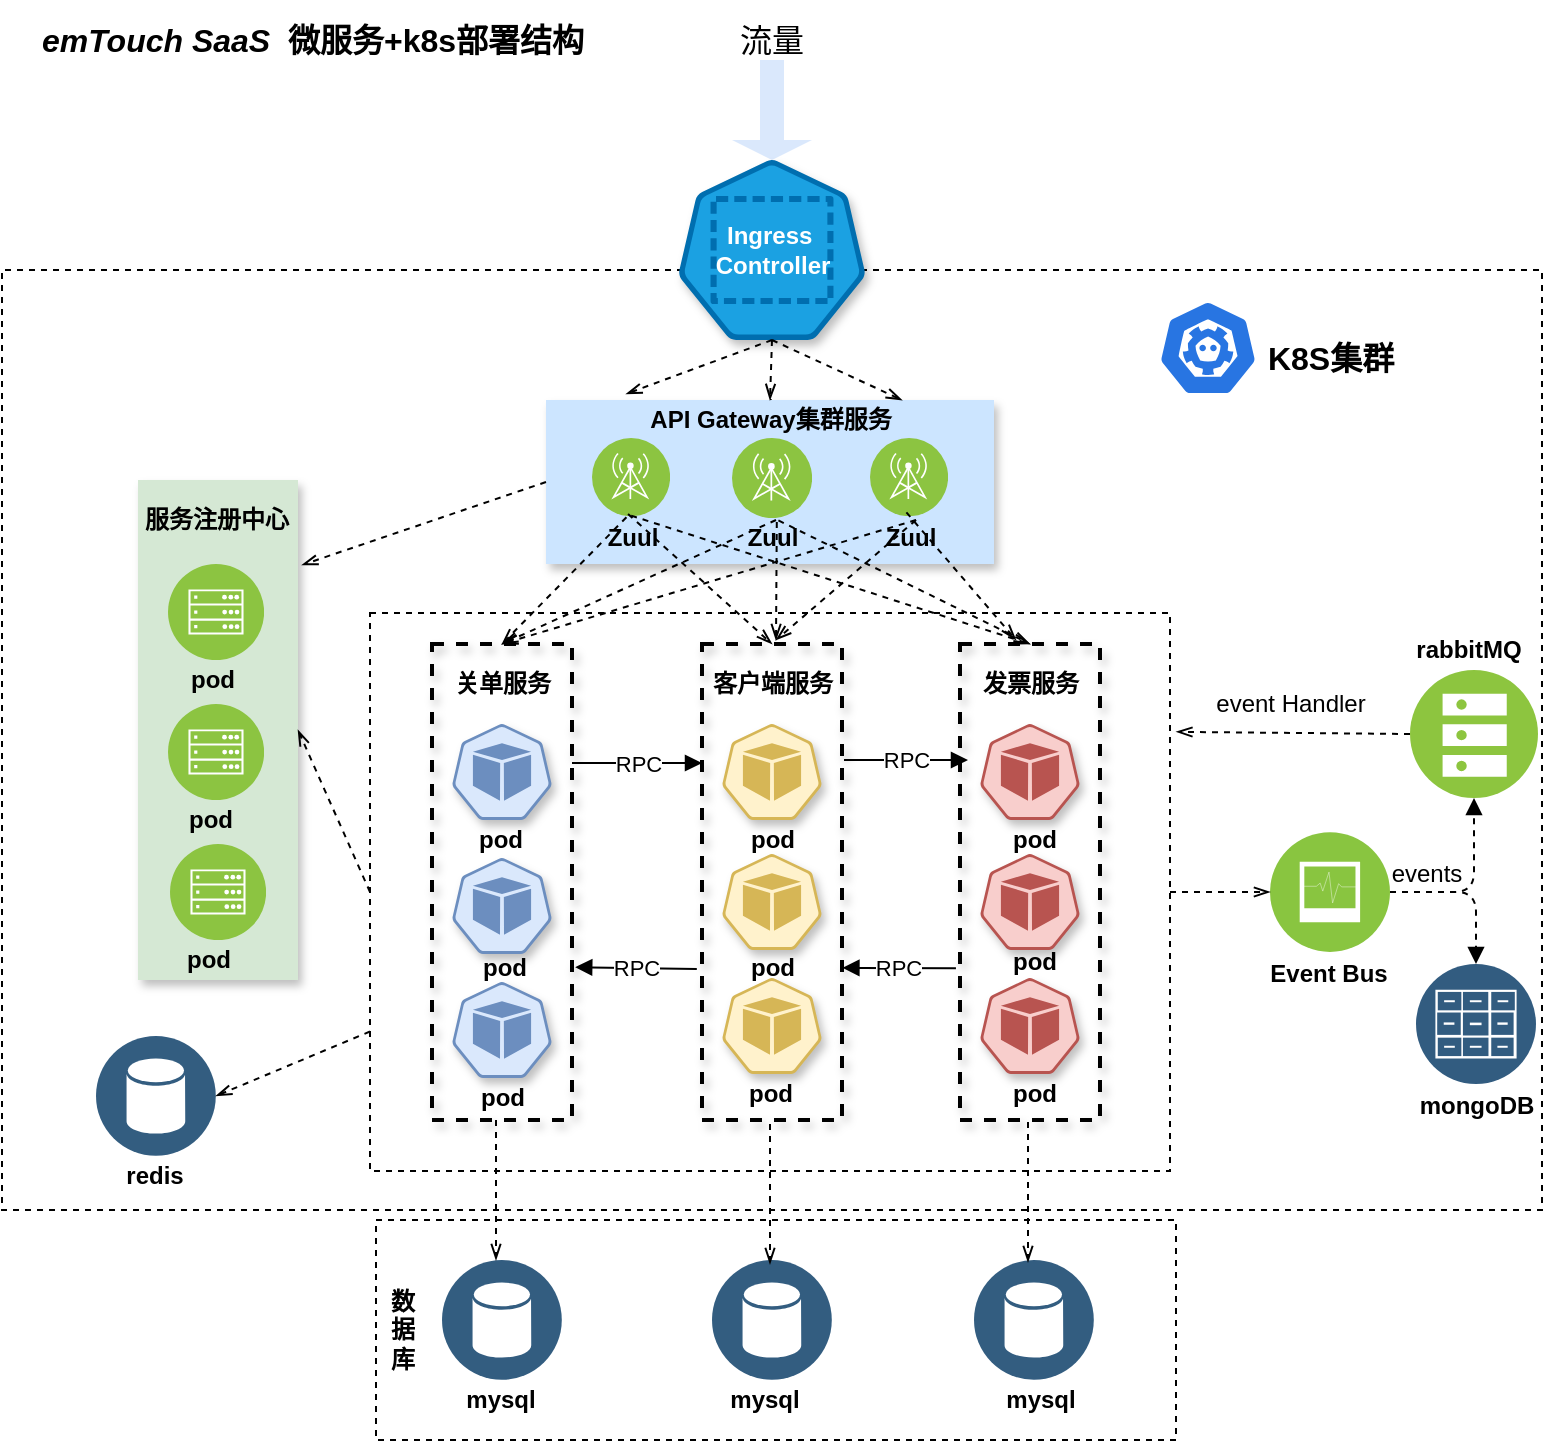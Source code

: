 <mxfile version="14.9.8" type="github">
  <diagram id="C5RBs43oDa-KdzZeNtuy" name="Page-1">
    <mxGraphModel dx="1038" dy="548" grid="1" gridSize="10" guides="1" tooltips="1" connect="1" arrows="1" fold="1" page="1" pageScale="1" pageWidth="827" pageHeight="1169" background="none" math="0" shadow="0">
      <root>
        <mxCell id="WIyWlLk6GJQsqaUBKTNV-0" />
        <mxCell id="WIyWlLk6GJQsqaUBKTNV-1" parent="WIyWlLk6GJQsqaUBKTNV-0" />
        <mxCell id="dBJiUUkti5pUjCc-3D_W-28" value="" style="shape=singleArrow;direction=south;whiteSpace=wrap;html=1;fillColor=#dae8fc;strokeColor=none;" parent="WIyWlLk6GJQsqaUBKTNV-1" vertex="1">
          <mxGeometry x="398" y="40" width="40" height="50" as="geometry" />
        </mxCell>
        <mxCell id="dBJiUUkti5pUjCc-3D_W-30" value="&lt;font style=&quot;font-size: 16px&quot;&gt;流量&lt;/font&gt;" style="text;html=1;align=center;verticalAlign=middle;whiteSpace=wrap;" parent="WIyWlLk6GJQsqaUBKTNV-1" vertex="1">
          <mxGeometry x="368" y="10" width="100" height="40" as="geometry" />
        </mxCell>
        <mxCell id="lKUTsfi7DLRFIKs4Wi4O-4" value="" style="verticalLabelPosition=bottom;verticalAlign=top;html=1;shape=mxgraph.basic.polygon;polyCoords=[[0.55,0],[0.75,0],[1,0],[1,1],[0.75,1],[0,1],[0,0],[0.45,0]];polyline=1;fillColor=none;shadow=0;dashed=1;" parent="WIyWlLk6GJQsqaUBKTNV-1" vertex="1">
          <mxGeometry x="33" y="145" width="770" height="470" as="geometry" />
        </mxCell>
        <mxCell id="lKUTsfi7DLRFIKs4Wi4O-7" value="&lt;b&gt;Ingress&amp;nbsp;&lt;br&gt;Controller&lt;br&gt;&lt;/b&gt;" style="html=1;dashed=0;whitespace=wrap;strokeColor=#006EAF;points=[[0.005,0.63,0],[0.1,0.2,0],[0.9,0.2,0],[0.5,0,0],[0.995,0.63,0],[0.72,0.99,0],[0.5,1,0],[0.28,0.99,0]];shape=mxgraph.kubernetes.icon;prIcon=ns;shadow=1;fillColor=#1ba1e2;fontColor=#ffffff;" parent="WIyWlLk6GJQsqaUBKTNV-1" vertex="1">
          <mxGeometry x="347.5" y="90" width="141" height="90" as="geometry" />
        </mxCell>
        <mxCell id="p3nEx2FxZ4yJWkLtqvik-16" style="edgeStyle=orthogonalEdgeStyle;orthogonalLoop=1;jettySize=auto;html=1;exitX=0.5;exitY=0;exitDx=0;exitDy=0;entryX=0.5;entryY=0;entryDx=0;entryDy=0;dashed=1;endArrow=openThin;endFill=0;" edge="1" parent="WIyWlLk6GJQsqaUBKTNV-1" source="lKUTsfi7DLRFIKs4Wi4O-10" target="lKUTsfi7DLRFIKs4Wi4O-16">
          <mxGeometry relative="1" as="geometry" />
        </mxCell>
        <mxCell id="lKUTsfi7DLRFIKs4Wi4O-10" value="" style="whiteSpace=wrap;html=1;absoluteArcSize=1;arcSize=14;strokeWidth=2;shadow=1;dashed=1;fillColor=#cce5ff;strokeColor=none;" parent="WIyWlLk6GJQsqaUBKTNV-1" vertex="1">
          <mxGeometry x="305" y="210" width="224" height="82" as="geometry" />
        </mxCell>
        <mxCell id="lKUTsfi7DLRFIKs4Wi4O-11" value="" style="aspect=fixed;perimeter=ellipsePerimeter;html=1;align=center;shadow=0;dashed=0;fontColor=#4277BB;labelBackgroundColor=#ffffff;fontSize=12;spacingTop=3;image;image=img/lib/ibm/infrastructure/mobile_provider_network.svg;strokeColor=#66FF66;" parent="WIyWlLk6GJQsqaUBKTNV-1" vertex="1">
          <mxGeometry x="328" y="229" width="39" height="39" as="geometry" />
        </mxCell>
        <mxCell id="lKUTsfi7DLRFIKs4Wi4O-12" value="&lt;b&gt;API Gateway集群服务&lt;/b&gt;" style="text;html=1;align=center;verticalAlign=middle;resizable=0;points=[];autosize=1;strokeColor=none;" parent="WIyWlLk6GJQsqaUBKTNV-1" vertex="1">
          <mxGeometry x="347" y="210" width="140" height="20" as="geometry" />
        </mxCell>
        <mxCell id="lKUTsfi7DLRFIKs4Wi4O-15" value="&lt;b&gt;Zuul&lt;/b&gt;" style="text;html=1;align=center;verticalAlign=middle;resizable=0;points=[];autosize=1;strokeColor=none;" parent="WIyWlLk6GJQsqaUBKTNV-1" vertex="1">
          <mxGeometry x="327.5" y="269" width="40" height="20" as="geometry" />
        </mxCell>
        <mxCell id="lKUTsfi7DLRFIKs4Wi4O-16" value="" style="aspect=fixed;perimeter=ellipsePerimeter;html=1;align=center;shadow=0;dashed=0;fontColor=#4277BB;labelBackgroundColor=#ffffff;fontSize=12;spacingTop=3;image;image=img/lib/ibm/infrastructure/mobile_provider_network.svg;strokeColor=#66FF66;" parent="WIyWlLk6GJQsqaUBKTNV-1" vertex="1">
          <mxGeometry x="398" y="229" width="40" height="40" as="geometry" />
        </mxCell>
        <mxCell id="lKUTsfi7DLRFIKs4Wi4O-17" value="&lt;b&gt;Zuul&lt;/b&gt;" style="text;html=1;align=center;verticalAlign=middle;resizable=0;points=[];autosize=1;strokeColor=none;" parent="WIyWlLk6GJQsqaUBKTNV-1" vertex="1">
          <mxGeometry x="398" y="269" width="40" height="20" as="geometry" />
        </mxCell>
        <mxCell id="lKUTsfi7DLRFIKs4Wi4O-19" value="" style="aspect=fixed;perimeter=ellipsePerimeter;html=1;align=center;shadow=0;dashed=0;fontColor=#4277BB;labelBackgroundColor=#ffffff;fontSize=12;spacingTop=3;image;image=img/lib/ibm/infrastructure/mobile_provider_network.svg;strokeColor=#66FF66;" parent="WIyWlLk6GJQsqaUBKTNV-1" vertex="1">
          <mxGeometry x="467" y="229" width="39" height="39" as="geometry" />
        </mxCell>
        <mxCell id="lKUTsfi7DLRFIKs4Wi4O-20" value="&lt;b&gt;Zuul&lt;/b&gt;" style="text;html=1;align=center;verticalAlign=middle;resizable=0;points=[];autosize=1;strokeColor=none;" parent="WIyWlLk6GJQsqaUBKTNV-1" vertex="1">
          <mxGeometry x="467" y="269" width="40" height="20" as="geometry" />
        </mxCell>
        <mxCell id="lKUTsfi7DLRFIKs4Wi4O-27" value="" style="whiteSpace=wrap;html=1;absoluteArcSize=1;arcSize=14;strokeWidth=2;shadow=1;dashed=1;fillColor=none;" parent="WIyWlLk6GJQsqaUBKTNV-1" vertex="1">
          <mxGeometry x="248" y="332" width="70" height="238" as="geometry" />
        </mxCell>
        <mxCell id="lKUTsfi7DLRFIKs4Wi4O-29" value="&lt;b&gt;关单服务&lt;/b&gt;" style="text;html=1;align=center;verticalAlign=middle;resizable=0;points=[];autosize=1;strokeColor=none;" parent="WIyWlLk6GJQsqaUBKTNV-1" vertex="1">
          <mxGeometry x="253" y="342" width="60" height="20" as="geometry" />
        </mxCell>
        <mxCell id="lKUTsfi7DLRFIKs4Wi4O-30" value="" style="html=1;dashed=0;whitespace=wrap;fillColor=#dae8fc;strokeColor=#6c8ebf;points=[[0.005,0.63,0],[0.1,0.2,0],[0.9,0.2,0],[0.5,0,0],[0.995,0.63,0],[0.72,0.99,0],[0.5,1,0],[0.28,0.99,0]];shape=mxgraph.kubernetes.icon;prIcon=pod;shadow=1;" parent="WIyWlLk6GJQsqaUBKTNV-1" vertex="1">
          <mxGeometry x="258" y="372" width="50" height="48" as="geometry" />
        </mxCell>
        <mxCell id="lKUTsfi7DLRFIKs4Wi4O-31" value="" style="html=1;dashed=0;whitespace=wrap;fillColor=#dae8fc;strokeColor=#6c8ebf;points=[[0.005,0.63,0],[0.1,0.2,0],[0.9,0.2,0],[0.5,0,0],[0.995,0.63,0],[0.72,0.99,0],[0.5,1,0],[0.28,0.99,0]];shape=mxgraph.kubernetes.icon;prIcon=pod;shadow=1;" parent="WIyWlLk6GJQsqaUBKTNV-1" vertex="1">
          <mxGeometry x="258" y="439" width="50" height="48" as="geometry" />
        </mxCell>
        <mxCell id="lKUTsfi7DLRFIKs4Wi4O-32" value="" style="html=1;dashed=0;whitespace=wrap;fillColor=#dae8fc;strokeColor=#6c8ebf;points=[[0.005,0.63,0],[0.1,0.2,0],[0.9,0.2,0],[0.5,0,0],[0.995,0.63,0],[0.72,0.99,0],[0.5,1,0],[0.28,0.99,0]];shape=mxgraph.kubernetes.icon;prIcon=pod;shadow=1;" parent="WIyWlLk6GJQsqaUBKTNV-1" vertex="1">
          <mxGeometry x="258" y="501" width="50" height="48" as="geometry" />
        </mxCell>
        <mxCell id="lKUTsfi7DLRFIKs4Wi4O-34" value="" style="whiteSpace=wrap;html=1;absoluteArcSize=1;arcSize=14;strokeWidth=2;shadow=1;dashed=1;fillColor=none;" parent="WIyWlLk6GJQsqaUBKTNV-1" vertex="1">
          <mxGeometry x="383" y="332" width="70" height="238" as="geometry" />
        </mxCell>
        <mxCell id="lKUTsfi7DLRFIKs4Wi4O-35" value="&lt;b&gt;客户端服务&lt;/b&gt;" style="text;html=1;align=center;verticalAlign=middle;resizable=0;points=[];autosize=1;strokeColor=none;" parent="WIyWlLk6GJQsqaUBKTNV-1" vertex="1">
          <mxGeometry x="378" y="342" width="80" height="20" as="geometry" />
        </mxCell>
        <mxCell id="lKUTsfi7DLRFIKs4Wi4O-36" value="" style="html=1;dashed=0;whitespace=wrap;fillColor=#fff2cc;strokeColor=#d6b656;points=[[0.005,0.63,0],[0.1,0.2,0],[0.9,0.2,0],[0.5,0,0],[0.995,0.63,0],[0.72,0.99,0],[0.5,1,0],[0.28,0.99,0]];shape=mxgraph.kubernetes.icon;prIcon=pod;shadow=1;" parent="WIyWlLk6GJQsqaUBKTNV-1" vertex="1">
          <mxGeometry x="393" y="372" width="50" height="48" as="geometry" />
        </mxCell>
        <mxCell id="lKUTsfi7DLRFIKs4Wi4O-37" value="" style="html=1;dashed=0;whitespace=wrap;fillColor=#fff2cc;strokeColor=#d6b656;points=[[0.005,0.63,0],[0.1,0.2,0],[0.9,0.2,0],[0.5,0,0],[0.995,0.63,0],[0.72,0.99,0],[0.5,1,0],[0.28,0.99,0]];shape=mxgraph.kubernetes.icon;prIcon=pod;shadow=1;" parent="WIyWlLk6GJQsqaUBKTNV-1" vertex="1">
          <mxGeometry x="393" y="437" width="50" height="48" as="geometry" />
        </mxCell>
        <mxCell id="lKUTsfi7DLRFIKs4Wi4O-38" value="" style="html=1;dashed=0;whitespace=wrap;fillColor=#fff2cc;strokeColor=#d6b656;points=[[0.005,0.63,0],[0.1,0.2,0],[0.9,0.2,0],[0.5,0,0],[0.995,0.63,0],[0.72,0.99,0],[0.5,1,0],[0.28,0.99,0]];shape=mxgraph.kubernetes.icon;prIcon=pod;shadow=1;" parent="WIyWlLk6GJQsqaUBKTNV-1" vertex="1">
          <mxGeometry x="393" y="499" width="50" height="48" as="geometry" />
        </mxCell>
        <mxCell id="lKUTsfi7DLRFIKs4Wi4O-39" value="" style="whiteSpace=wrap;html=1;absoluteArcSize=1;arcSize=14;strokeWidth=2;shadow=1;dashed=1;fillColor=none;" parent="WIyWlLk6GJQsqaUBKTNV-1" vertex="1">
          <mxGeometry x="512" y="332" width="70" height="238" as="geometry" />
        </mxCell>
        <mxCell id="lKUTsfi7DLRFIKs4Wi4O-40" value="&lt;b&gt;发票服务&lt;/b&gt;" style="text;html=1;align=center;verticalAlign=middle;resizable=0;points=[];autosize=1;strokeColor=none;" parent="WIyWlLk6GJQsqaUBKTNV-1" vertex="1">
          <mxGeometry x="517" y="342" width="60" height="20" as="geometry" />
        </mxCell>
        <mxCell id="lKUTsfi7DLRFIKs4Wi4O-41" value="" style="html=1;dashed=0;whitespace=wrap;fillColor=#f8cecc;strokeColor=#b85450;points=[[0.005,0.63,0],[0.1,0.2,0],[0.9,0.2,0],[0.5,0,0],[0.995,0.63,0],[0.72,0.99,0],[0.5,1,0],[0.28,0.99,0]];shape=mxgraph.kubernetes.icon;prIcon=pod;shadow=1;" parent="WIyWlLk6GJQsqaUBKTNV-1" vertex="1">
          <mxGeometry x="522" y="372" width="50" height="48" as="geometry" />
        </mxCell>
        <mxCell id="lKUTsfi7DLRFIKs4Wi4O-42" value="" style="html=1;dashed=0;whitespace=wrap;fillColor=#f8cecc;strokeColor=#b85450;points=[[0.005,0.63,0],[0.1,0.2,0],[0.9,0.2,0],[0.5,0,0],[0.995,0.63,0],[0.72,0.99,0],[0.5,1,0],[0.28,0.99,0]];shape=mxgraph.kubernetes.icon;prIcon=pod;shadow=1;" parent="WIyWlLk6GJQsqaUBKTNV-1" vertex="1">
          <mxGeometry x="522" y="437" width="50" height="48" as="geometry" />
        </mxCell>
        <mxCell id="lKUTsfi7DLRFIKs4Wi4O-43" value="" style="html=1;dashed=0;whitespace=wrap;fillColor=#f8cecc;strokeColor=#b85450;points=[[0.005,0.63,0],[0.1,0.2,0],[0.9,0.2,0],[0.5,0,0],[0.995,0.63,0],[0.72,0.99,0],[0.5,1,0],[0.28,0.99,0]];shape=mxgraph.kubernetes.icon;prIcon=pod;shadow=1;" parent="WIyWlLk6GJQsqaUBKTNV-1" vertex="1">
          <mxGeometry x="522" y="499" width="50" height="48" as="geometry" />
        </mxCell>
        <mxCell id="p3nEx2FxZ4yJWkLtqvik-2" value="" style="endArrow=openThin;html=1;dashed=1;exitX=0.5;exitY=1;exitDx=0;exitDy=0;exitPerimeter=0;endFill=0;entryX=0.179;entryY=-0.037;entryDx=0;entryDy=0;entryPerimeter=0;" edge="1" parent="WIyWlLk6GJQsqaUBKTNV-1" source="lKUTsfi7DLRFIKs4Wi4O-7" target="lKUTsfi7DLRFIKs4Wi4O-10">
          <mxGeometry width="50" height="50" relative="1" as="geometry">
            <mxPoint x="250" y="180" as="sourcePoint" />
            <mxPoint x="350" y="220" as="targetPoint" />
          </mxGeometry>
        </mxCell>
        <mxCell id="p3nEx2FxZ4yJWkLtqvik-3" value="" style="endArrow=openThin;html=1;dashed=1;exitX=0.5;exitY=1;exitDx=0;exitDy=0;exitPerimeter=0;endFill=0;entryX=0.5;entryY=0;entryDx=0;entryDy=0;" edge="1" parent="WIyWlLk6GJQsqaUBKTNV-1" source="lKUTsfi7DLRFIKs4Wi4O-7" target="lKUTsfi7DLRFIKs4Wi4O-10">
          <mxGeometry width="50" height="50" relative="1" as="geometry">
            <mxPoint x="423.5" y="200" as="sourcePoint" />
            <mxPoint x="360" y="230" as="targetPoint" />
          </mxGeometry>
        </mxCell>
        <mxCell id="p3nEx2FxZ4yJWkLtqvik-4" value="" style="endArrow=openThin;html=1;dashed=1;exitX=0.5;exitY=1;exitDx=0;exitDy=0;exitPerimeter=0;endFill=0;" edge="1" parent="WIyWlLk6GJQsqaUBKTNV-1" source="lKUTsfi7DLRFIKs4Wi4O-7">
          <mxGeometry width="50" height="50" relative="1" as="geometry">
            <mxPoint x="423.5" y="200" as="sourcePoint" />
            <mxPoint x="483" y="210" as="targetPoint" />
          </mxGeometry>
        </mxCell>
        <mxCell id="p3nEx2FxZ4yJWkLtqvik-5" value="" style="endArrow=openThin;html=1;dashed=1;endFill=0;entryX=0.5;entryY=0;entryDx=0;entryDy=0;exitX=0.443;exitY=-0.02;exitDx=0;exitDy=0;exitPerimeter=0;" edge="1" parent="WIyWlLk6GJQsqaUBKTNV-1" source="lKUTsfi7DLRFIKs4Wi4O-15" target="lKUTsfi7DLRFIKs4Wi4O-27">
          <mxGeometry width="50" height="50" relative="1" as="geometry">
            <mxPoint x="330" y="290" as="sourcePoint" />
            <mxPoint x="360" y="230" as="targetPoint" />
          </mxGeometry>
        </mxCell>
        <mxCell id="p3nEx2FxZ4yJWkLtqvik-6" value="" style="endArrow=openThin;html=1;dashed=1;endFill=0;entryX=0.5;entryY=0;entryDx=0;entryDy=0;exitX=0.463;exitY=-0.1;exitDx=0;exitDy=0;exitPerimeter=0;" edge="1" parent="WIyWlLk6GJQsqaUBKTNV-1" source="lKUTsfi7DLRFIKs4Wi4O-15" target="lKUTsfi7DLRFIKs4Wi4O-34">
          <mxGeometry width="50" height="50" relative="1" as="geometry">
            <mxPoint x="355.22" y="278.6" as="sourcePoint" />
            <mxPoint x="293" y="342" as="targetPoint" />
          </mxGeometry>
        </mxCell>
        <mxCell id="p3nEx2FxZ4yJWkLtqvik-7" value="" style="endArrow=openThin;html=1;dashed=1;endFill=0;entryX=0.5;entryY=0;entryDx=0;entryDy=0;exitX=0.502;exitY=-0.06;exitDx=0;exitDy=0;exitPerimeter=0;" edge="1" parent="WIyWlLk6GJQsqaUBKTNV-1" source="lKUTsfi7DLRFIKs4Wi4O-15" target="lKUTsfi7DLRFIKs4Wi4O-39">
          <mxGeometry width="50" height="50" relative="1" as="geometry">
            <mxPoint x="356.02" y="277" as="sourcePoint" />
            <mxPoint x="428" y="342" as="targetPoint" />
          </mxGeometry>
        </mxCell>
        <mxCell id="p3nEx2FxZ4yJWkLtqvik-8" value="" style="endArrow=openThin;html=1;dashed=1;endFill=0;exitX=0.56;exitY=0.1;exitDx=0;exitDy=0;exitPerimeter=0;" edge="1" parent="WIyWlLk6GJQsqaUBKTNV-1" source="lKUTsfi7DLRFIKs4Wi4O-17">
          <mxGeometry width="50" height="50" relative="1" as="geometry">
            <mxPoint x="356.02" y="277" as="sourcePoint" />
            <mxPoint x="420" y="330" as="targetPoint" />
          </mxGeometry>
        </mxCell>
        <mxCell id="p3nEx2FxZ4yJWkLtqvik-9" value="" style="endArrow=openThin;html=1;dashed=1;endFill=0;entryX=0.5;entryY=0;entryDx=0;entryDy=0;" edge="1" parent="WIyWlLk6GJQsqaUBKTNV-1" target="lKUTsfi7DLRFIKs4Wi4O-27">
          <mxGeometry width="50" height="50" relative="1" as="geometry">
            <mxPoint x="420" y="270" as="sourcePoint" />
            <mxPoint x="430" y="340" as="targetPoint" />
          </mxGeometry>
        </mxCell>
        <mxCell id="p3nEx2FxZ4yJWkLtqvik-10" value="" style="endArrow=openThin;html=1;dashed=1;endFill=0;exitX=0.58;exitY=0.06;exitDx=0;exitDy=0;exitPerimeter=0;entryX=0.5;entryY=0;entryDx=0;entryDy=0;" edge="1" parent="WIyWlLk6GJQsqaUBKTNV-1" source="lKUTsfi7DLRFIKs4Wi4O-17" target="lKUTsfi7DLRFIKs4Wi4O-39">
          <mxGeometry width="50" height="50" relative="1" as="geometry">
            <mxPoint x="430.4" y="281" as="sourcePoint" />
            <mxPoint x="430" y="340" as="targetPoint" />
          </mxGeometry>
        </mxCell>
        <mxCell id="p3nEx2FxZ4yJWkLtqvik-11" value="" style="endArrow=openThin;html=1;dashed=1;endFill=0;exitX=0.455;exitY=-0.14;exitDx=0;exitDy=0;exitPerimeter=0;" edge="1" parent="WIyWlLk6GJQsqaUBKTNV-1" source="lKUTsfi7DLRFIKs4Wi4O-20">
          <mxGeometry width="50" height="50" relative="1" as="geometry">
            <mxPoint x="431.2" y="280.2" as="sourcePoint" />
            <mxPoint x="540" y="330" as="targetPoint" />
          </mxGeometry>
        </mxCell>
        <mxCell id="p3nEx2FxZ4yJWkLtqvik-12" value="" style="endArrow=openThin;html=1;dashed=1;endFill=0;exitX=0.575;exitY=0.05;exitDx=0;exitDy=0;exitPerimeter=0;" edge="1" parent="WIyWlLk6GJQsqaUBKTNV-1" source="lKUTsfi7DLRFIKs4Wi4O-20">
          <mxGeometry width="50" height="50" relative="1" as="geometry">
            <mxPoint x="495.2" y="276.2" as="sourcePoint" />
            <mxPoint x="420" y="330" as="targetPoint" />
          </mxGeometry>
        </mxCell>
        <mxCell id="p3nEx2FxZ4yJWkLtqvik-14" value="" style="endArrow=openThin;html=1;dashed=1;endFill=0;entryX=0.5;entryY=0;entryDx=0;entryDy=0;" edge="1" parent="WIyWlLk6GJQsqaUBKTNV-1" target="lKUTsfi7DLRFIKs4Wi4O-27">
          <mxGeometry width="50" height="50" relative="1" as="geometry">
            <mxPoint x="490" y="270" as="sourcePoint" />
            <mxPoint x="430" y="340" as="targetPoint" />
          </mxGeometry>
        </mxCell>
        <mxCell id="p3nEx2FxZ4yJWkLtqvik-26" value="RPC" style="endArrow=block;html=1;endFill=1;exitX=1;exitY=0.25;exitDx=0;exitDy=0;entryX=0;entryY=0.25;entryDx=0;entryDy=0;" edge="1" parent="WIyWlLk6GJQsqaUBKTNV-1" source="lKUTsfi7DLRFIKs4Wi4O-27" target="lKUTsfi7DLRFIKs4Wi4O-34">
          <mxGeometry width="50" height="50" relative="1" as="geometry">
            <mxPoint x="182.22" y="342" as="sourcePoint" />
            <mxPoint x="380" y="387" as="targetPoint" />
          </mxGeometry>
        </mxCell>
        <mxCell id="p3nEx2FxZ4yJWkLtqvik-27" value="RPC" style="endArrow=block;html=1;endFill=1;exitX=1;exitY=0.25;exitDx=0;exitDy=0;fillColor=#f5f5f5;gradientColor=#b3b3b3;jumpStyle=none;sketch=0;shadow=0;" edge="1" parent="WIyWlLk6GJQsqaUBKTNV-1">
          <mxGeometry width="50" height="50" relative="1" as="geometry">
            <mxPoint x="454" y="390" as="sourcePoint" />
            <mxPoint x="516" y="390" as="targetPoint" />
          </mxGeometry>
        </mxCell>
        <mxCell id="p3nEx2FxZ4yJWkLtqvik-28" value="RPC" style="endArrow=block;html=1;endFill=1;exitX=-0.037;exitY=0.683;exitDx=0;exitDy=0;exitPerimeter=0;entryX=1.023;entryY=0.679;entryDx=0;entryDy=0;entryPerimeter=0;" edge="1" parent="WIyWlLk6GJQsqaUBKTNV-1" source="lKUTsfi7DLRFIKs4Wi4O-34" target="lKUTsfi7DLRFIKs4Wi4O-27">
          <mxGeometry width="50" height="50" relative="1" as="geometry">
            <mxPoint x="328" y="397" as="sourcePoint" />
            <mxPoint x="390" y="397" as="targetPoint" />
          </mxGeometry>
        </mxCell>
        <mxCell id="p3nEx2FxZ4yJWkLtqvik-29" value="RPC" style="endArrow=block;html=1;endFill=1;exitX=-0.029;exitY=0.673;exitDx=0;exitDy=0;exitPerimeter=0;entryX=1.003;entryY=0.672;entryDx=0;entryDy=0;entryPerimeter=0;" edge="1" parent="WIyWlLk6GJQsqaUBKTNV-1">
          <mxGeometry width="50" height="50" relative="1" as="geometry">
            <mxPoint x="509.97" y="494.174" as="sourcePoint" />
            <mxPoint x="453.21" y="493.936" as="targetPoint" />
          </mxGeometry>
        </mxCell>
        <mxCell id="p3nEx2FxZ4yJWkLtqvik-32" value="" style="whiteSpace=wrap;html=1;absoluteArcSize=1;arcSize=14;strokeWidth=2;shadow=1;dashed=1;fillColor=#d5e8d4;strokeColor=none;" vertex="1" parent="WIyWlLk6GJQsqaUBKTNV-1">
          <mxGeometry x="101" y="250" width="80" height="250" as="geometry" />
        </mxCell>
        <mxCell id="p3nEx2FxZ4yJWkLtqvik-33" value="&lt;b&gt;服务注册中心&lt;/b&gt;" style="text;html=1;align=center;verticalAlign=middle;resizable=0;points=[];autosize=1;strokeColor=none;" vertex="1" parent="WIyWlLk6GJQsqaUBKTNV-1">
          <mxGeometry x="95" y="260" width="90" height="20" as="geometry" />
        </mxCell>
        <mxCell id="p3nEx2FxZ4yJWkLtqvik-34" value="" style="aspect=fixed;perimeter=ellipsePerimeter;html=1;align=center;shadow=0;dashed=0;fontColor=#4277BB;labelBackgroundColor=#ffffff;fontSize=12;spacingTop=3;image;image=img/lib/ibm/infrastructure/mobile_backend.svg;strokeColor=#000000;fillColor=none;" vertex="1" parent="WIyWlLk6GJQsqaUBKTNV-1">
          <mxGeometry x="116" y="292" width="48" height="48" as="geometry" />
        </mxCell>
        <mxCell id="p3nEx2FxZ4yJWkLtqvik-35" value="" style="aspect=fixed;perimeter=ellipsePerimeter;html=1;align=center;shadow=0;dashed=0;fontColor=#4277BB;labelBackgroundColor=#ffffff;fontSize=12;spacingTop=3;image;image=img/lib/ibm/infrastructure/mobile_backend.svg;strokeColor=#000000;fillColor=none;" vertex="1" parent="WIyWlLk6GJQsqaUBKTNV-1">
          <mxGeometry x="116" y="362" width="48" height="48" as="geometry" />
        </mxCell>
        <mxCell id="p3nEx2FxZ4yJWkLtqvik-36" value="" style="aspect=fixed;perimeter=ellipsePerimeter;html=1;align=center;shadow=0;dashed=0;fontColor=#4277BB;labelBackgroundColor=#ffffff;fontSize=12;spacingTop=3;image;image=img/lib/ibm/infrastructure/mobile_backend.svg;strokeColor=#000000;fillColor=none;" vertex="1" parent="WIyWlLk6GJQsqaUBKTNV-1">
          <mxGeometry x="117" y="432" width="48" height="48" as="geometry" />
        </mxCell>
        <mxCell id="p3nEx2FxZ4yJWkLtqvik-37" value="&lt;b&gt;pod&lt;/b&gt;" style="text;html=1;align=center;verticalAlign=middle;resizable=0;points=[];autosize=1;strokeColor=none;" vertex="1" parent="WIyWlLk6GJQsqaUBKTNV-1">
          <mxGeometry x="118" y="340" width="40" height="20" as="geometry" />
        </mxCell>
        <mxCell id="p3nEx2FxZ4yJWkLtqvik-38" value="&lt;b&gt;pod&lt;/b&gt;" style="text;html=1;align=center;verticalAlign=middle;resizable=0;points=[];autosize=1;strokeColor=none;" vertex="1" parent="WIyWlLk6GJQsqaUBKTNV-1">
          <mxGeometry x="117" y="410" width="40" height="20" as="geometry" />
        </mxCell>
        <mxCell id="p3nEx2FxZ4yJWkLtqvik-39" value="&lt;b&gt;pod&lt;/b&gt;" style="text;html=1;align=center;verticalAlign=middle;resizable=0;points=[];autosize=1;strokeColor=none;" vertex="1" parent="WIyWlLk6GJQsqaUBKTNV-1">
          <mxGeometry x="116" y="480" width="40" height="20" as="geometry" />
        </mxCell>
        <mxCell id="p3nEx2FxZ4yJWkLtqvik-40" value="&lt;b&gt;pod&lt;/b&gt;" style="text;html=1;align=center;verticalAlign=middle;resizable=0;points=[];autosize=1;strokeColor=none;" vertex="1" parent="WIyWlLk6GJQsqaUBKTNV-1">
          <mxGeometry x="262" y="420" width="40" height="20" as="geometry" />
        </mxCell>
        <mxCell id="p3nEx2FxZ4yJWkLtqvik-41" value="&lt;b&gt;pod&lt;/b&gt;" style="text;html=1;align=center;verticalAlign=middle;resizable=0;points=[];autosize=1;strokeColor=none;" vertex="1" parent="WIyWlLk6GJQsqaUBKTNV-1">
          <mxGeometry x="264" y="484" width="40" height="20" as="geometry" />
        </mxCell>
        <mxCell id="p3nEx2FxZ4yJWkLtqvik-42" value="&lt;b&gt;pod&lt;/b&gt;" style="text;html=1;align=center;verticalAlign=middle;resizable=0;points=[];autosize=1;strokeColor=none;" vertex="1" parent="WIyWlLk6GJQsqaUBKTNV-1">
          <mxGeometry x="263" y="549" width="40" height="20" as="geometry" />
        </mxCell>
        <mxCell id="p3nEx2FxZ4yJWkLtqvik-43" value="&lt;b&gt;pod&lt;/b&gt;" style="text;html=1;align=center;verticalAlign=middle;resizable=0;points=[];autosize=1;strokeColor=none;" vertex="1" parent="WIyWlLk6GJQsqaUBKTNV-1">
          <mxGeometry x="398" y="420" width="40" height="20" as="geometry" />
        </mxCell>
        <mxCell id="p3nEx2FxZ4yJWkLtqvik-44" value="&lt;b&gt;pod&lt;/b&gt;" style="text;html=1;align=center;verticalAlign=middle;resizable=0;points=[];autosize=1;strokeColor=none;" vertex="1" parent="WIyWlLk6GJQsqaUBKTNV-1">
          <mxGeometry x="398" y="484" width="40" height="20" as="geometry" />
        </mxCell>
        <mxCell id="p3nEx2FxZ4yJWkLtqvik-45" value="&lt;b&gt;pod&lt;/b&gt;" style="text;html=1;align=center;verticalAlign=middle;resizable=0;points=[];autosize=1;strokeColor=none;" vertex="1" parent="WIyWlLk6GJQsqaUBKTNV-1">
          <mxGeometry x="397" y="547" width="40" height="20" as="geometry" />
        </mxCell>
        <mxCell id="p3nEx2FxZ4yJWkLtqvik-46" value="&lt;b&gt;pod&lt;/b&gt;" style="text;html=1;align=center;verticalAlign=middle;resizable=0;points=[];autosize=1;strokeColor=none;" vertex="1" parent="WIyWlLk6GJQsqaUBKTNV-1">
          <mxGeometry x="529" y="420" width="40" height="20" as="geometry" />
        </mxCell>
        <mxCell id="p3nEx2FxZ4yJWkLtqvik-47" value="&lt;b&gt;pod&lt;/b&gt;" style="text;html=1;align=center;verticalAlign=middle;resizable=0;points=[];autosize=1;strokeColor=none;" vertex="1" parent="WIyWlLk6GJQsqaUBKTNV-1">
          <mxGeometry x="529" y="481" width="40" height="20" as="geometry" />
        </mxCell>
        <mxCell id="p3nEx2FxZ4yJWkLtqvik-48" value="&lt;b&gt;pod&lt;/b&gt;" style="text;html=1;align=center;verticalAlign=middle;resizable=0;points=[];autosize=1;strokeColor=none;" vertex="1" parent="WIyWlLk6GJQsqaUBKTNV-1">
          <mxGeometry x="529" y="547" width="40" height="20" as="geometry" />
        </mxCell>
        <mxCell id="p3nEx2FxZ4yJWkLtqvik-50" value="" style="whiteSpace=wrap;html=1;absoluteArcSize=1;arcSize=14;strokeWidth=1;shadow=0;dashed=1;fillColor=none;" vertex="1" parent="WIyWlLk6GJQsqaUBKTNV-1">
          <mxGeometry x="217" y="316.5" width="400" height="279" as="geometry" />
        </mxCell>
        <mxCell id="p3nEx2FxZ4yJWkLtqvik-52" value="" style="endArrow=openThin;html=1;dashed=1;endFill=0;exitX=0;exitY=0.5;exitDx=0;exitDy=0;entryX=1.025;entryY=0.17;entryDx=0;entryDy=0;entryPerimeter=0;" edge="1" parent="WIyWlLk6GJQsqaUBKTNV-1" source="lKUTsfi7DLRFIKs4Wi4O-10" target="p3nEx2FxZ4yJWkLtqvik-32">
          <mxGeometry width="50" height="50" relative="1" as="geometry">
            <mxPoint x="355.22" y="278.6" as="sourcePoint" />
            <mxPoint x="200" y="375" as="targetPoint" />
          </mxGeometry>
        </mxCell>
        <mxCell id="p3nEx2FxZ4yJWkLtqvik-53" value="" style="endArrow=openThin;html=1;dashed=1;endFill=0;exitX=0;exitY=0.5;exitDx=0;exitDy=0;entryX=1;entryY=0.5;entryDx=0;entryDy=0;" edge="1" parent="WIyWlLk6GJQsqaUBKTNV-1" source="p3nEx2FxZ4yJWkLtqvik-50" target="p3nEx2FxZ4yJWkLtqvik-32">
          <mxGeometry width="50" height="50" relative="1" as="geometry">
            <mxPoint x="315" y="261" as="sourcePoint" />
            <mxPoint x="210.4" y="313.75" as="targetPoint" />
          </mxGeometry>
        </mxCell>
        <mxCell id="p3nEx2FxZ4yJWkLtqvik-56" value="" style="aspect=fixed;perimeter=ellipsePerimeter;html=1;align=center;shadow=0;dashed=0;fontColor=#4277BB;labelBackgroundColor=#ffffff;fontSize=12;spacingTop=3;image;image=img/lib/ibm/data/data_services.svg;strokeColor=#000000;strokeWidth=1;fillColor=none;" vertex="1" parent="WIyWlLk6GJQsqaUBKTNV-1">
          <mxGeometry x="80" y="528" width="60" height="60" as="geometry" />
        </mxCell>
        <mxCell id="p3nEx2FxZ4yJWkLtqvik-57" value="&lt;b&gt;redis&lt;/b&gt;" style="text;html=1;align=center;verticalAlign=middle;resizable=0;points=[];autosize=1;strokeColor=none;" vertex="1" parent="WIyWlLk6GJQsqaUBKTNV-1">
          <mxGeometry x="89" y="588" width="40" height="20" as="geometry" />
        </mxCell>
        <mxCell id="p3nEx2FxZ4yJWkLtqvik-58" value="" style="aspect=fixed;perimeter=ellipsePerimeter;html=1;align=center;shadow=0;dashed=0;fontColor=#4277BB;labelBackgroundColor=#ffffff;fontSize=12;spacingTop=3;image;image=img/lib/ibm/data/data_services.svg;strokeColor=#000000;strokeWidth=1;fillColor=none;" vertex="1" parent="WIyWlLk6GJQsqaUBKTNV-1">
          <mxGeometry x="253" y="640" width="60" height="60" as="geometry" />
        </mxCell>
        <mxCell id="p3nEx2FxZ4yJWkLtqvik-59" value="" style="aspect=fixed;perimeter=ellipsePerimeter;html=1;align=center;shadow=0;dashed=0;fontColor=#4277BB;labelBackgroundColor=#ffffff;fontSize=12;spacingTop=3;image;image=img/lib/ibm/data/data_services.svg;strokeColor=#000000;strokeWidth=1;fillColor=none;" vertex="1" parent="WIyWlLk6GJQsqaUBKTNV-1">
          <mxGeometry x="388" y="640" width="60" height="60" as="geometry" />
        </mxCell>
        <mxCell id="p3nEx2FxZ4yJWkLtqvik-60" value="" style="aspect=fixed;perimeter=ellipsePerimeter;html=1;align=center;shadow=0;dashed=0;fontColor=#4277BB;labelBackgroundColor=#ffffff;fontSize=12;spacingTop=3;image;image=img/lib/ibm/data/data_services.svg;strokeColor=#000000;strokeWidth=1;fillColor=none;" vertex="1" parent="WIyWlLk6GJQsqaUBKTNV-1">
          <mxGeometry x="519" y="640" width="60" height="60" as="geometry" />
        </mxCell>
        <mxCell id="p3nEx2FxZ4yJWkLtqvik-61" value="&lt;b&gt;mysql&lt;/b&gt;" style="text;html=1;align=center;verticalAlign=middle;resizable=0;points=[];autosize=1;strokeColor=none;" vertex="1" parent="WIyWlLk6GJQsqaUBKTNV-1">
          <mxGeometry x="257" y="700" width="50" height="20" as="geometry" />
        </mxCell>
        <mxCell id="p3nEx2FxZ4yJWkLtqvik-62" value="&lt;b&gt;mysql&lt;/b&gt;" style="text;html=1;align=center;verticalAlign=middle;resizable=0;points=[];autosize=1;strokeColor=none;" vertex="1" parent="WIyWlLk6GJQsqaUBKTNV-1">
          <mxGeometry x="389" y="700" width="50" height="20" as="geometry" />
        </mxCell>
        <mxCell id="p3nEx2FxZ4yJWkLtqvik-63" value="&lt;b&gt;mysql&lt;/b&gt;" style="text;html=1;align=center;verticalAlign=middle;resizable=0;points=[];autosize=1;strokeColor=none;" vertex="1" parent="WIyWlLk6GJQsqaUBKTNV-1">
          <mxGeometry x="527" y="700" width="50" height="20" as="geometry" />
        </mxCell>
        <mxCell id="p3nEx2FxZ4yJWkLtqvik-64" value="" style="endArrow=openThin;html=1;dashed=1;endFill=0;entryX=0.5;entryY=0;entryDx=0;entryDy=0;" edge="1" parent="WIyWlLk6GJQsqaUBKTNV-1">
          <mxGeometry width="50" height="50" relative="1" as="geometry">
            <mxPoint x="280" y="570" as="sourcePoint" />
            <mxPoint x="280" y="640" as="targetPoint" />
          </mxGeometry>
        </mxCell>
        <mxCell id="p3nEx2FxZ4yJWkLtqvik-65" value="" style="endArrow=openThin;html=1;dashed=1;endFill=0;entryX=0.5;entryY=0;entryDx=0;entryDy=0;" edge="1" parent="WIyWlLk6GJQsqaUBKTNV-1">
          <mxGeometry width="50" height="50" relative="1" as="geometry">
            <mxPoint x="417" y="572" as="sourcePoint" />
            <mxPoint x="417" y="642" as="targetPoint" />
          </mxGeometry>
        </mxCell>
        <mxCell id="p3nEx2FxZ4yJWkLtqvik-66" value="" style="endArrow=openThin;html=1;dashed=1;endFill=0;entryX=0.5;entryY=0;entryDx=0;entryDy=0;" edge="1" parent="WIyWlLk6GJQsqaUBKTNV-1">
          <mxGeometry width="50" height="50" relative="1" as="geometry">
            <mxPoint x="546" y="571" as="sourcePoint" />
            <mxPoint x="546" y="641" as="targetPoint" />
          </mxGeometry>
        </mxCell>
        <mxCell id="p3nEx2FxZ4yJWkLtqvik-67" value="" style="whiteSpace=wrap;html=1;absoluteArcSize=1;arcSize=14;strokeWidth=1;shadow=0;dashed=1;fillColor=none;" vertex="1" parent="WIyWlLk6GJQsqaUBKTNV-1">
          <mxGeometry x="220" y="620" width="400" height="110" as="geometry" />
        </mxCell>
        <mxCell id="p3nEx2FxZ4yJWkLtqvik-69" value="" style="endArrow=openThin;html=1;dashed=1;endFill=0;exitX=0;exitY=0.75;exitDx=0;exitDy=0;entryX=1;entryY=0.5;entryDx=0;entryDy=0;" edge="1" parent="WIyWlLk6GJQsqaUBKTNV-1" source="p3nEx2FxZ4yJWkLtqvik-50" target="p3nEx2FxZ4yJWkLtqvik-56">
          <mxGeometry width="50" height="50" relative="1" as="geometry">
            <mxPoint x="230" y="460.5" as="sourcePoint" />
            <mxPoint x="130" y="560" as="targetPoint" />
          </mxGeometry>
        </mxCell>
        <mxCell id="p3nEx2FxZ4yJWkLtqvik-71" value="&lt;b&gt;数&lt;br&gt;据&lt;br&gt;库&lt;/b&gt;" style="text;html=1;align=center;verticalAlign=middle;resizable=0;points=[];autosize=1;strokeColor=none;" vertex="1" parent="WIyWlLk6GJQsqaUBKTNV-1">
          <mxGeometry x="218" y="650" width="30" height="50" as="geometry" />
        </mxCell>
        <mxCell id="p3nEx2FxZ4yJWkLtqvik-76" value="" style="aspect=fixed;perimeter=ellipsePerimeter;html=1;align=center;shadow=0;dashed=0;fontColor=#4277BB;labelBackgroundColor=#ffffff;fontSize=12;spacingTop=3;image;image=img/lib/ibm/vpc/BareMetalServer.svg;strokeColor=#000000;strokeWidth=1;fillColor=#ffffff;" vertex="1" parent="WIyWlLk6GJQsqaUBKTNV-1">
          <mxGeometry x="737" y="345" width="64" height="64" as="geometry" />
        </mxCell>
        <mxCell id="p3nEx2FxZ4yJWkLtqvik-77" value="&lt;b&gt;rabbitMQ&lt;/b&gt;" style="text;html=1;align=center;verticalAlign=middle;resizable=0;points=[];autosize=1;strokeColor=none;" vertex="1" parent="WIyWlLk6GJQsqaUBKTNV-1">
          <mxGeometry x="731" y="325" width="70" height="20" as="geometry" />
        </mxCell>
        <mxCell id="p3nEx2FxZ4yJWkLtqvik-85" value="" style="endArrow=openThin;html=1;dashed=1;endFill=0;exitX=0;exitY=0.5;exitDx=0;exitDy=0;entryX=1.008;entryY=0.213;entryDx=0;entryDy=0;entryPerimeter=0;" edge="1" parent="WIyWlLk6GJQsqaUBKTNV-1" source="p3nEx2FxZ4yJWkLtqvik-76" target="p3nEx2FxZ4yJWkLtqvik-50">
          <mxGeometry width="50" height="50" relative="1" as="geometry">
            <mxPoint x="526.2" y="276.2" as="sourcePoint" />
            <mxPoint x="581" y="340" as="targetPoint" />
          </mxGeometry>
        </mxCell>
        <mxCell id="p3nEx2FxZ4yJWkLtqvik-89" value="" style="aspect=fixed;perimeter=ellipsePerimeter;html=1;align=center;shadow=0;dashed=0;fontColor=#4277BB;labelBackgroundColor=#ffffff;fontSize=12;spacingTop=3;image;image=img/lib/ibm/data/file_repository.svg;strokeColor=#000000;strokeWidth=1;fillColor=#ffffff;" vertex="1" parent="WIyWlLk6GJQsqaUBKTNV-1">
          <mxGeometry x="740" y="492" width="60" height="60" as="geometry" />
        </mxCell>
        <mxCell id="p3nEx2FxZ4yJWkLtqvik-90" value="&lt;b&gt;mongoDB&lt;/b&gt;" style="text;html=1;align=center;verticalAlign=middle;resizable=0;points=[];autosize=1;strokeColor=none;" vertex="1" parent="WIyWlLk6GJQsqaUBKTNV-1">
          <mxGeometry x="735" y="553" width="70" height="20" as="geometry" />
        </mxCell>
        <mxCell id="p3nEx2FxZ4yJWkLtqvik-91" value="events" style="text;html=1;align=center;verticalAlign=middle;resizable=0;points=[];autosize=1;strokeColor=none;" vertex="1" parent="WIyWlLk6GJQsqaUBKTNV-1">
          <mxGeometry x="720" y="437" width="50" height="20" as="geometry" />
        </mxCell>
        <mxCell id="p3nEx2FxZ4yJWkLtqvik-92" value="event Handler" style="text;html=1;align=center;verticalAlign=middle;resizable=0;points=[];autosize=1;strokeColor=none;" vertex="1" parent="WIyWlLk6GJQsqaUBKTNV-1">
          <mxGeometry x="632" y="352" width="90" height="20" as="geometry" />
        </mxCell>
        <mxCell id="p3nEx2FxZ4yJWkLtqvik-105" style="edgeStyle=orthogonalEdgeStyle;rounded=1;sketch=0;jumpStyle=none;orthogonalLoop=1;jettySize=auto;html=1;exitX=1;exitY=0.5;exitDx=0;exitDy=0;entryX=0.5;entryY=1;entryDx=0;entryDy=0;shadow=0;dashed=1;endArrow=block;endFill=1;strokeColor=#000000;" edge="1" parent="WIyWlLk6GJQsqaUBKTNV-1" source="p3nEx2FxZ4yJWkLtqvik-95" target="p3nEx2FxZ4yJWkLtqvik-76">
          <mxGeometry relative="1" as="geometry" />
        </mxCell>
        <mxCell id="p3nEx2FxZ4yJWkLtqvik-107" style="edgeStyle=orthogonalEdgeStyle;rounded=1;sketch=0;jumpStyle=none;orthogonalLoop=1;jettySize=auto;html=1;exitX=1;exitY=0.5;exitDx=0;exitDy=0;entryX=0.5;entryY=0;entryDx=0;entryDy=0;shadow=0;dashed=1;endArrow=block;endFill=1;strokeColor=#000000;" edge="1" parent="WIyWlLk6GJQsqaUBKTNV-1" source="p3nEx2FxZ4yJWkLtqvik-95" target="p3nEx2FxZ4yJWkLtqvik-89">
          <mxGeometry relative="1" as="geometry" />
        </mxCell>
        <mxCell id="p3nEx2FxZ4yJWkLtqvik-95" value="" style="aspect=fixed;perimeter=ellipsePerimeter;html=1;align=center;shadow=0;dashed=0;fontColor=#4277BB;labelBackgroundColor=#ffffff;fontSize=12;spacingTop=3;image;image=img/lib/ibm/infrastructure/diagnostics.svg;strokeColor=#000000;strokeWidth=1;fillColor=#ffffff;" vertex="1" parent="WIyWlLk6GJQsqaUBKTNV-1">
          <mxGeometry x="667" y="426" width="60" height="60" as="geometry" />
        </mxCell>
        <mxCell id="p3nEx2FxZ4yJWkLtqvik-96" value="&lt;b&gt;Event Bus&lt;/b&gt;" style="text;html=1;align=center;verticalAlign=middle;resizable=0;points=[];autosize=1;strokeColor=none;" vertex="1" parent="WIyWlLk6GJQsqaUBKTNV-1">
          <mxGeometry x="661" y="487" width="70" height="20" as="geometry" />
        </mxCell>
        <mxCell id="p3nEx2FxZ4yJWkLtqvik-100" value="" style="endArrow=openThin;html=1;dashed=1;endFill=0;exitX=1;exitY=0.5;exitDx=0;exitDy=0;entryX=0;entryY=0.5;entryDx=0;entryDy=0;" edge="1" parent="WIyWlLk6GJQsqaUBKTNV-1" source="p3nEx2FxZ4yJWkLtqvik-50" target="p3nEx2FxZ4yJWkLtqvik-95">
          <mxGeometry width="50" height="50" relative="1" as="geometry">
            <mxPoint x="739" y="387" as="sourcePoint" />
            <mxPoint x="660" y="456" as="targetPoint" />
          </mxGeometry>
        </mxCell>
        <mxCell id="p3nEx2FxZ4yJWkLtqvik-109" value="" style="html=1;dashed=0;whitespace=wrap;fillColor=#2875E2;strokeColor=#ffffff;points=[[0.005,0.63,0],[0.1,0.2,0],[0.9,0.2,0],[0.5,0,0],[0.995,0.63,0],[0.72,0.99,0],[0.5,1,0],[0.28,0.99,0]];shape=mxgraph.kubernetes.icon;prIcon=etcd;shadow=0;" vertex="1" parent="WIyWlLk6GJQsqaUBKTNV-1">
          <mxGeometry x="611" y="160" width="50" height="48" as="geometry" />
        </mxCell>
        <mxCell id="p3nEx2FxZ4yJWkLtqvik-110" value="&lt;b&gt;&lt;font style=&quot;font-size: 16px&quot;&gt;K8S集群&lt;/font&gt;&lt;/b&gt;" style="text;html=1;align=center;verticalAlign=middle;resizable=0;points=[];autosize=1;strokeColor=none;" vertex="1" parent="WIyWlLk6GJQsqaUBKTNV-1">
          <mxGeometry x="657" y="179" width="80" height="20" as="geometry" />
        </mxCell>
        <mxCell id="p3nEx2FxZ4yJWkLtqvik-111" value="&lt;b&gt;&lt;font style=&quot;font-size: 16px&quot;&gt;&lt;i&gt;emTouch SaaS&lt;/i&gt;&amp;nbsp; 微服务+k8s部署结构&lt;/font&gt;&lt;/b&gt;" style="text;html=1;align=center;verticalAlign=middle;resizable=0;points=[];autosize=1;" vertex="1" parent="WIyWlLk6GJQsqaUBKTNV-1">
          <mxGeometry x="42.5" y="20" width="290" height="20" as="geometry" />
        </mxCell>
      </root>
    </mxGraphModel>
  </diagram>
</mxfile>
